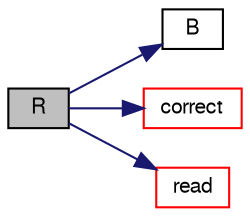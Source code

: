 digraph "R"
{
  bgcolor="transparent";
  edge [fontname="FreeSans",fontsize="10",labelfontname="FreeSans",labelfontsize="10"];
  node [fontname="FreeSans",fontsize="10",shape=record];
  rankdir="LR";
  Node1242 [label="R",height=0.2,width=0.4,color="black", fillcolor="grey75", style="filled", fontcolor="black"];
  Node1242 -> Node1243 [color="midnightblue",fontsize="10",style="solid",fontname="FreeSans"];
  Node1243 [label="B",height=0.2,width=0.4,color="black",URL="$a30874.html#ac6077dab2eaeed56bb05b06820f31109",tooltip="Return the sub-grid stress tensor. "];
  Node1242 -> Node1244 [color="midnightblue",fontsize="10",style="solid",fontname="FreeSans"];
  Node1244 [label="correct",height=0.2,width=0.4,color="red",URL="$a30874.html#a3ae44b28050c3aa494c1d8e18cf618c1",tooltip="Correct Eddy-Viscosity and related properties. "];
  Node1242 -> Node1248 [color="midnightblue",fontsize="10",style="solid",fontname="FreeSans"];
  Node1248 [label="read",height=0.2,width=0.4,color="red",URL="$a30874.html#af816873151ddb0126e98bb2f914d8ed5",tooltip="Read LESProperties dictionary. "];
}
